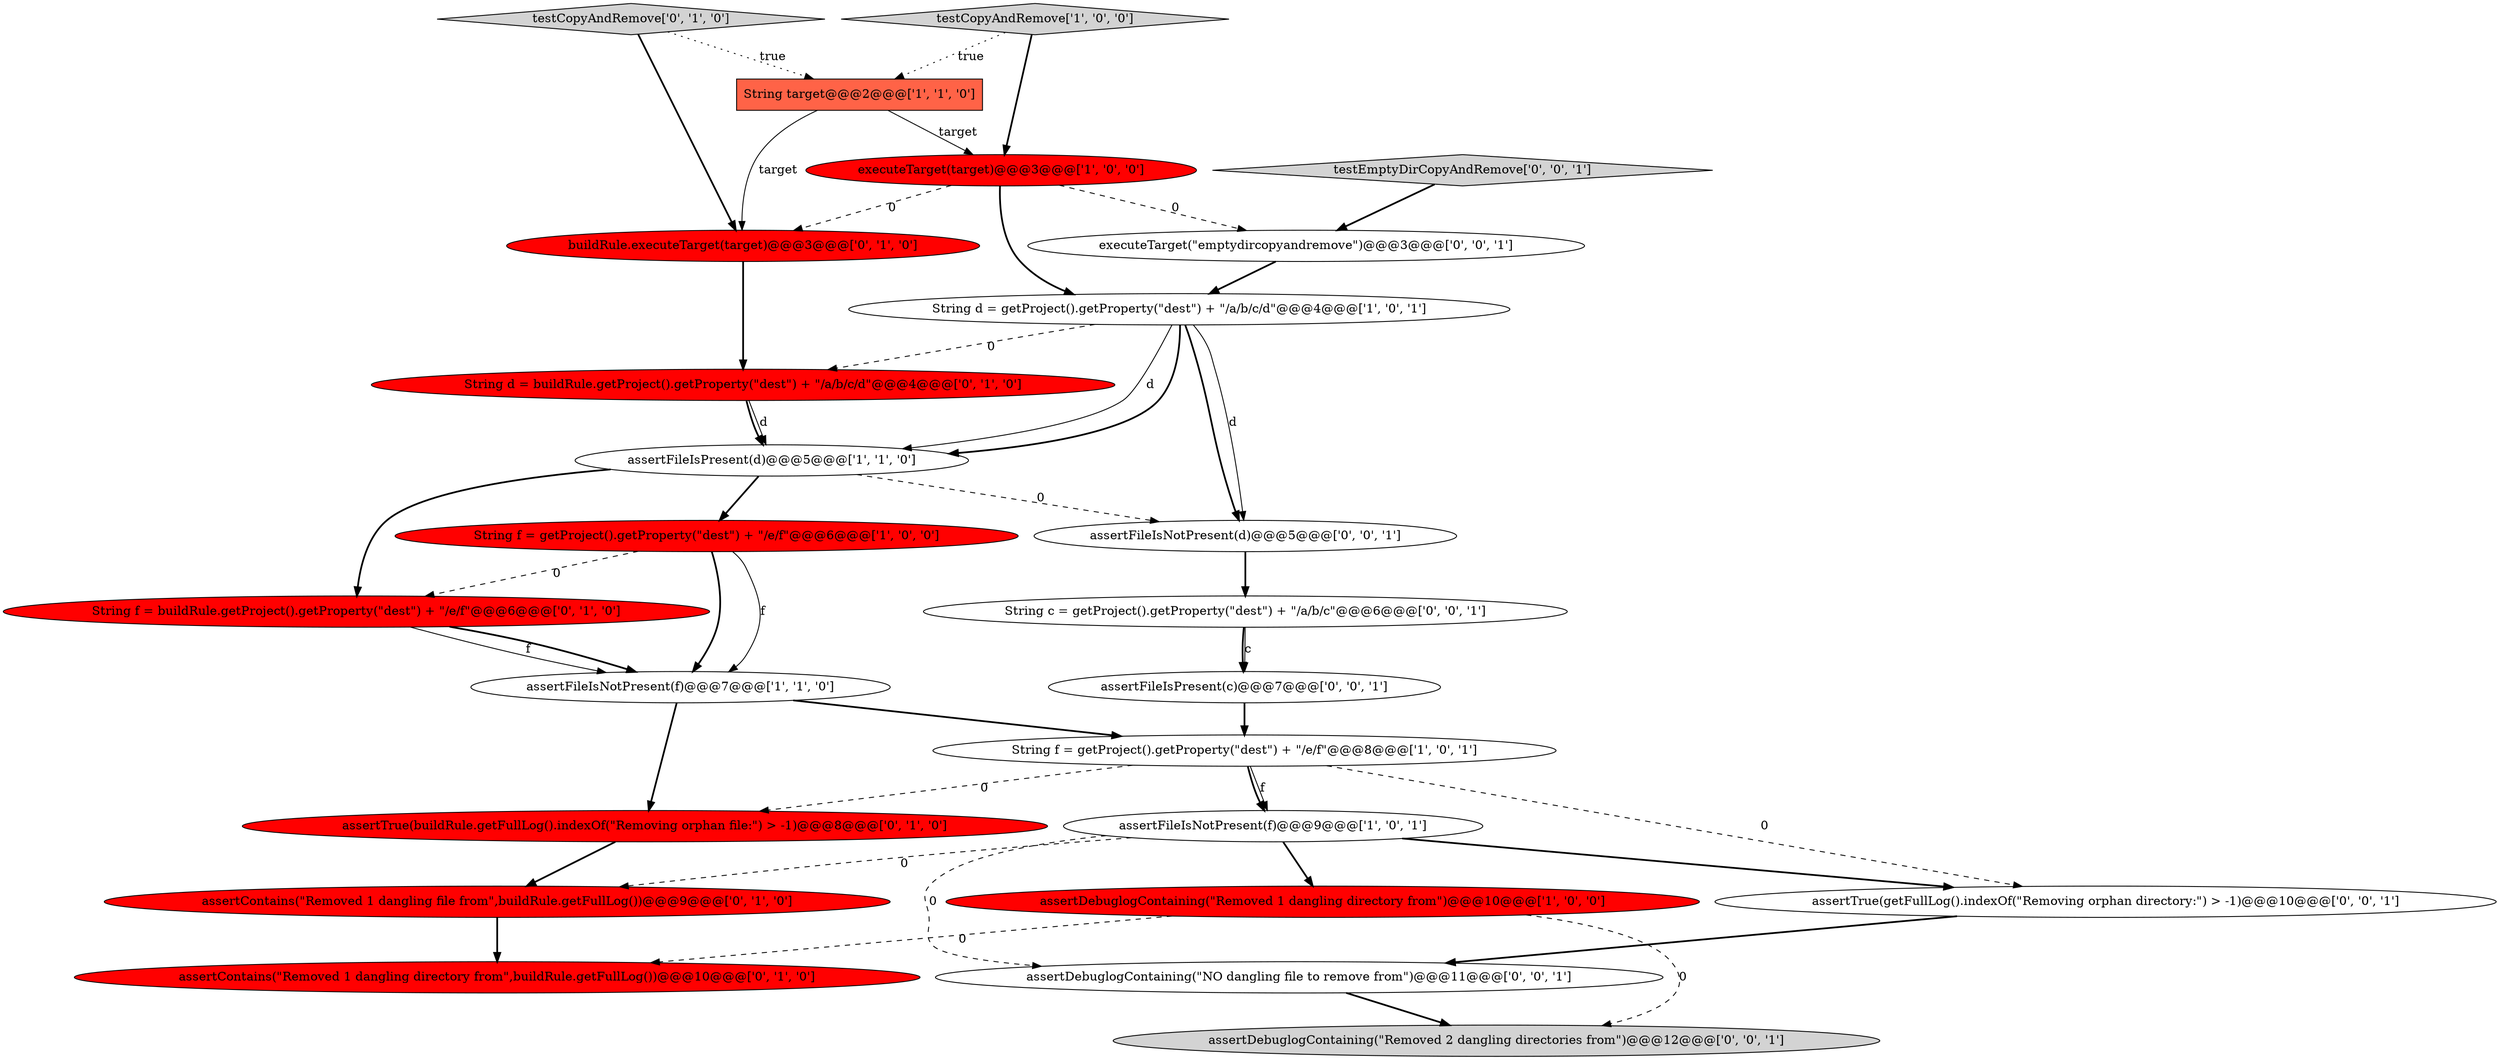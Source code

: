 digraph {
16 [style = filled, label = "testCopyAndRemove['0', '1', '0']", fillcolor = lightgray, shape = diamond image = "AAA0AAABBB2BBB"];
5 [style = filled, label = "String f = getProject().getProperty(\"dest\") + \"/e/f\"@@@6@@@['1', '0', '0']", fillcolor = red, shape = ellipse image = "AAA1AAABBB1BBB"];
10 [style = filled, label = "assertTrue(buildRule.getFullLog().indexOf(\"Removing orphan file:\") > -1)@@@8@@@['0', '1', '0']", fillcolor = red, shape = ellipse image = "AAA1AAABBB2BBB"];
24 [style = filled, label = "assertFileIsPresent(c)@@@7@@@['0', '0', '1']", fillcolor = white, shape = ellipse image = "AAA0AAABBB3BBB"];
0 [style = filled, label = "String f = getProject().getProperty(\"dest\") + \"/e/f\"@@@8@@@['1', '0', '1']", fillcolor = white, shape = ellipse image = "AAA0AAABBB1BBB"];
18 [style = filled, label = "String c = getProject().getProperty(\"dest\") + \"/a/b/c\"@@@6@@@['0', '0', '1']", fillcolor = white, shape = ellipse image = "AAA0AAABBB3BBB"];
13 [style = filled, label = "String f = buildRule.getProject().getProperty(\"dest\") + \"/e/f\"@@@6@@@['0', '1', '0']", fillcolor = red, shape = ellipse image = "AAA1AAABBB2BBB"];
12 [style = filled, label = "assertContains(\"Removed 1 dangling directory from\",buildRule.getFullLog())@@@10@@@['0', '1', '0']", fillcolor = red, shape = ellipse image = "AAA1AAABBB2BBB"];
8 [style = filled, label = "assertFileIsNotPresent(f)@@@9@@@['1', '0', '1']", fillcolor = white, shape = ellipse image = "AAA0AAABBB1BBB"];
7 [style = filled, label = "assertFileIsNotPresent(f)@@@7@@@['1', '1', '0']", fillcolor = white, shape = ellipse image = "AAA0AAABBB1BBB"];
3 [style = filled, label = "testCopyAndRemove['1', '0', '0']", fillcolor = lightgray, shape = diamond image = "AAA0AAABBB1BBB"];
22 [style = filled, label = "assertFileIsNotPresent(d)@@@5@@@['0', '0', '1']", fillcolor = white, shape = ellipse image = "AAA0AAABBB3BBB"];
2 [style = filled, label = "assertFileIsPresent(d)@@@5@@@['1', '1', '0']", fillcolor = white, shape = ellipse image = "AAA0AAABBB1BBB"];
4 [style = filled, label = "String target@@@2@@@['1', '1', '0']", fillcolor = tomato, shape = box image = "AAA0AAABBB1BBB"];
21 [style = filled, label = "executeTarget(\"emptydircopyandremove\")@@@3@@@['0', '0', '1']", fillcolor = white, shape = ellipse image = "AAA0AAABBB3BBB"];
1 [style = filled, label = "executeTarget(target)@@@3@@@['1', '0', '0']", fillcolor = red, shape = ellipse image = "AAA1AAABBB1BBB"];
23 [style = filled, label = "assertDebuglogContaining(\"Removed 2 dangling directories from\")@@@12@@@['0', '0', '1']", fillcolor = lightgray, shape = ellipse image = "AAA0AAABBB3BBB"];
17 [style = filled, label = "assertDebuglogContaining(\"NO dangling file to remove from\")@@@11@@@['0', '0', '1']", fillcolor = white, shape = ellipse image = "AAA0AAABBB3BBB"];
11 [style = filled, label = "String d = buildRule.getProject().getProperty(\"dest\") + \"/a/b/c/d\"@@@4@@@['0', '1', '0']", fillcolor = red, shape = ellipse image = "AAA1AAABBB2BBB"];
20 [style = filled, label = "testEmptyDirCopyAndRemove['0', '0', '1']", fillcolor = lightgray, shape = diamond image = "AAA0AAABBB3BBB"];
19 [style = filled, label = "assertTrue(getFullLog().indexOf(\"Removing orphan directory:\") > -1)@@@10@@@['0', '0', '1']", fillcolor = white, shape = ellipse image = "AAA0AAABBB3BBB"];
9 [style = filled, label = "assertDebuglogContaining(\"Removed 1 dangling directory from\")@@@10@@@['1', '0', '0']", fillcolor = red, shape = ellipse image = "AAA1AAABBB1BBB"];
15 [style = filled, label = "buildRule.executeTarget(target)@@@3@@@['0', '1', '0']", fillcolor = red, shape = ellipse image = "AAA1AAABBB2BBB"];
6 [style = filled, label = "String d = getProject().getProperty(\"dest\") + \"/a/b/c/d\"@@@4@@@['1', '0', '1']", fillcolor = white, shape = ellipse image = "AAA0AAABBB1BBB"];
14 [style = filled, label = "assertContains(\"Removed 1 dangling file from\",buildRule.getFullLog())@@@9@@@['0', '1', '0']", fillcolor = red, shape = ellipse image = "AAA1AAABBB2BBB"];
4->1 [style = solid, label="target"];
5->13 [style = dashed, label="0"];
16->15 [style = bold, label=""];
4->15 [style = solid, label="target"];
18->24 [style = bold, label=""];
13->7 [style = solid, label="f"];
3->1 [style = bold, label=""];
21->6 [style = bold, label=""];
10->14 [style = bold, label=""];
7->10 [style = bold, label=""];
6->22 [style = bold, label=""];
24->0 [style = bold, label=""];
8->19 [style = bold, label=""];
1->15 [style = dashed, label="0"];
0->19 [style = dashed, label="0"];
0->8 [style = solid, label="f"];
6->11 [style = dashed, label="0"];
6->2 [style = solid, label="d"];
3->4 [style = dotted, label="true"];
18->24 [style = solid, label="c"];
7->0 [style = bold, label=""];
1->21 [style = dashed, label="0"];
19->17 [style = bold, label=""];
8->14 [style = dashed, label="0"];
16->4 [style = dotted, label="true"];
17->23 [style = bold, label=""];
11->2 [style = bold, label=""];
0->10 [style = dashed, label="0"];
9->23 [style = dashed, label="0"];
11->2 [style = solid, label="d"];
6->22 [style = solid, label="d"];
2->13 [style = bold, label=""];
6->2 [style = bold, label=""];
20->21 [style = bold, label=""];
22->18 [style = bold, label=""];
1->6 [style = bold, label=""];
15->11 [style = bold, label=""];
13->7 [style = bold, label=""];
5->7 [style = solid, label="f"];
14->12 [style = bold, label=""];
0->8 [style = bold, label=""];
8->9 [style = bold, label=""];
8->17 [style = dashed, label="0"];
5->7 [style = bold, label=""];
9->12 [style = dashed, label="0"];
2->22 [style = dashed, label="0"];
2->5 [style = bold, label=""];
}
